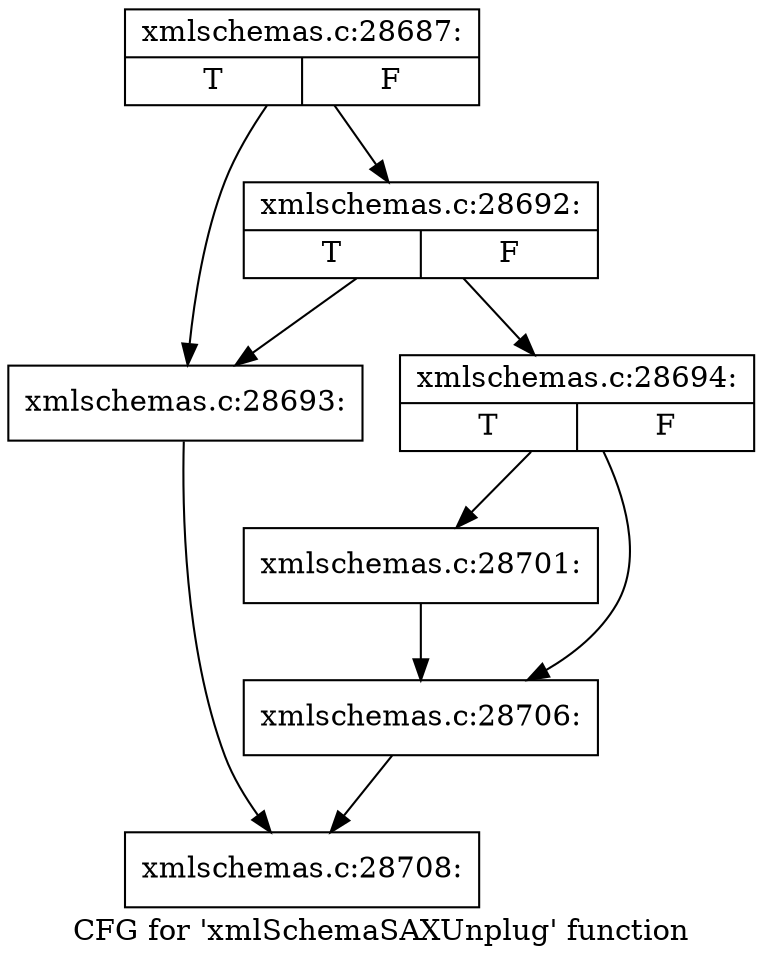 digraph "CFG for 'xmlSchemaSAXUnplug' function" {
	label="CFG for 'xmlSchemaSAXUnplug' function";

	Node0x4b36c40 [shape=record,label="{xmlschemas.c:28687:|{<s0>T|<s1>F}}"];
	Node0x4b36c40 -> Node0x4eab060;
	Node0x4b36c40 -> Node0x4eb1da0;
	Node0x4eb1da0 [shape=record,label="{xmlschemas.c:28692:|{<s0>T|<s1>F}}"];
	Node0x4eb1da0 -> Node0x4eab060;
	Node0x4eb1da0 -> Node0x4eab110;
	Node0x4eab060 [shape=record,label="{xmlschemas.c:28693:}"];
	Node0x4eab060 -> Node0x4b439b0;
	Node0x4eab110 [shape=record,label="{xmlschemas.c:28694:|{<s0>T|<s1>F}}"];
	Node0x4eab110 -> Node0x4eb3910;
	Node0x4eab110 -> Node0x4eb40e0;
	Node0x4eb3910 [shape=record,label="{xmlschemas.c:28701:}"];
	Node0x4eb3910 -> Node0x4eb40e0;
	Node0x4eb40e0 [shape=record,label="{xmlschemas.c:28706:}"];
	Node0x4eb40e0 -> Node0x4b439b0;
	Node0x4b439b0 [shape=record,label="{xmlschemas.c:28708:}"];
}
